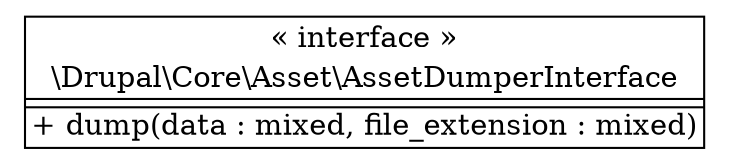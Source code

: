 digraph "Class Diagram" {
  node [shape=plaintext]
  "\\Drupal\\Core\\Asset\\AssetDumperInterface" [
    label=<
<table border="1" cellpadding="2" cellspacing="0" cellborder="0">
<tr><td align="center">&laquo; interface &raquo;</td></tr>
<tr><td align="center" title="interface AssetDumperInterface">\\Drupal\\Core\\Asset\\AssetDumperInterface</td></tr><hr />
<tr><td></td></tr>
<hr />
<tr><td align="left" title="public dump">+ dump(data : mixed, file_extension : mixed)</td></tr>
</table>
  >
  ];
}